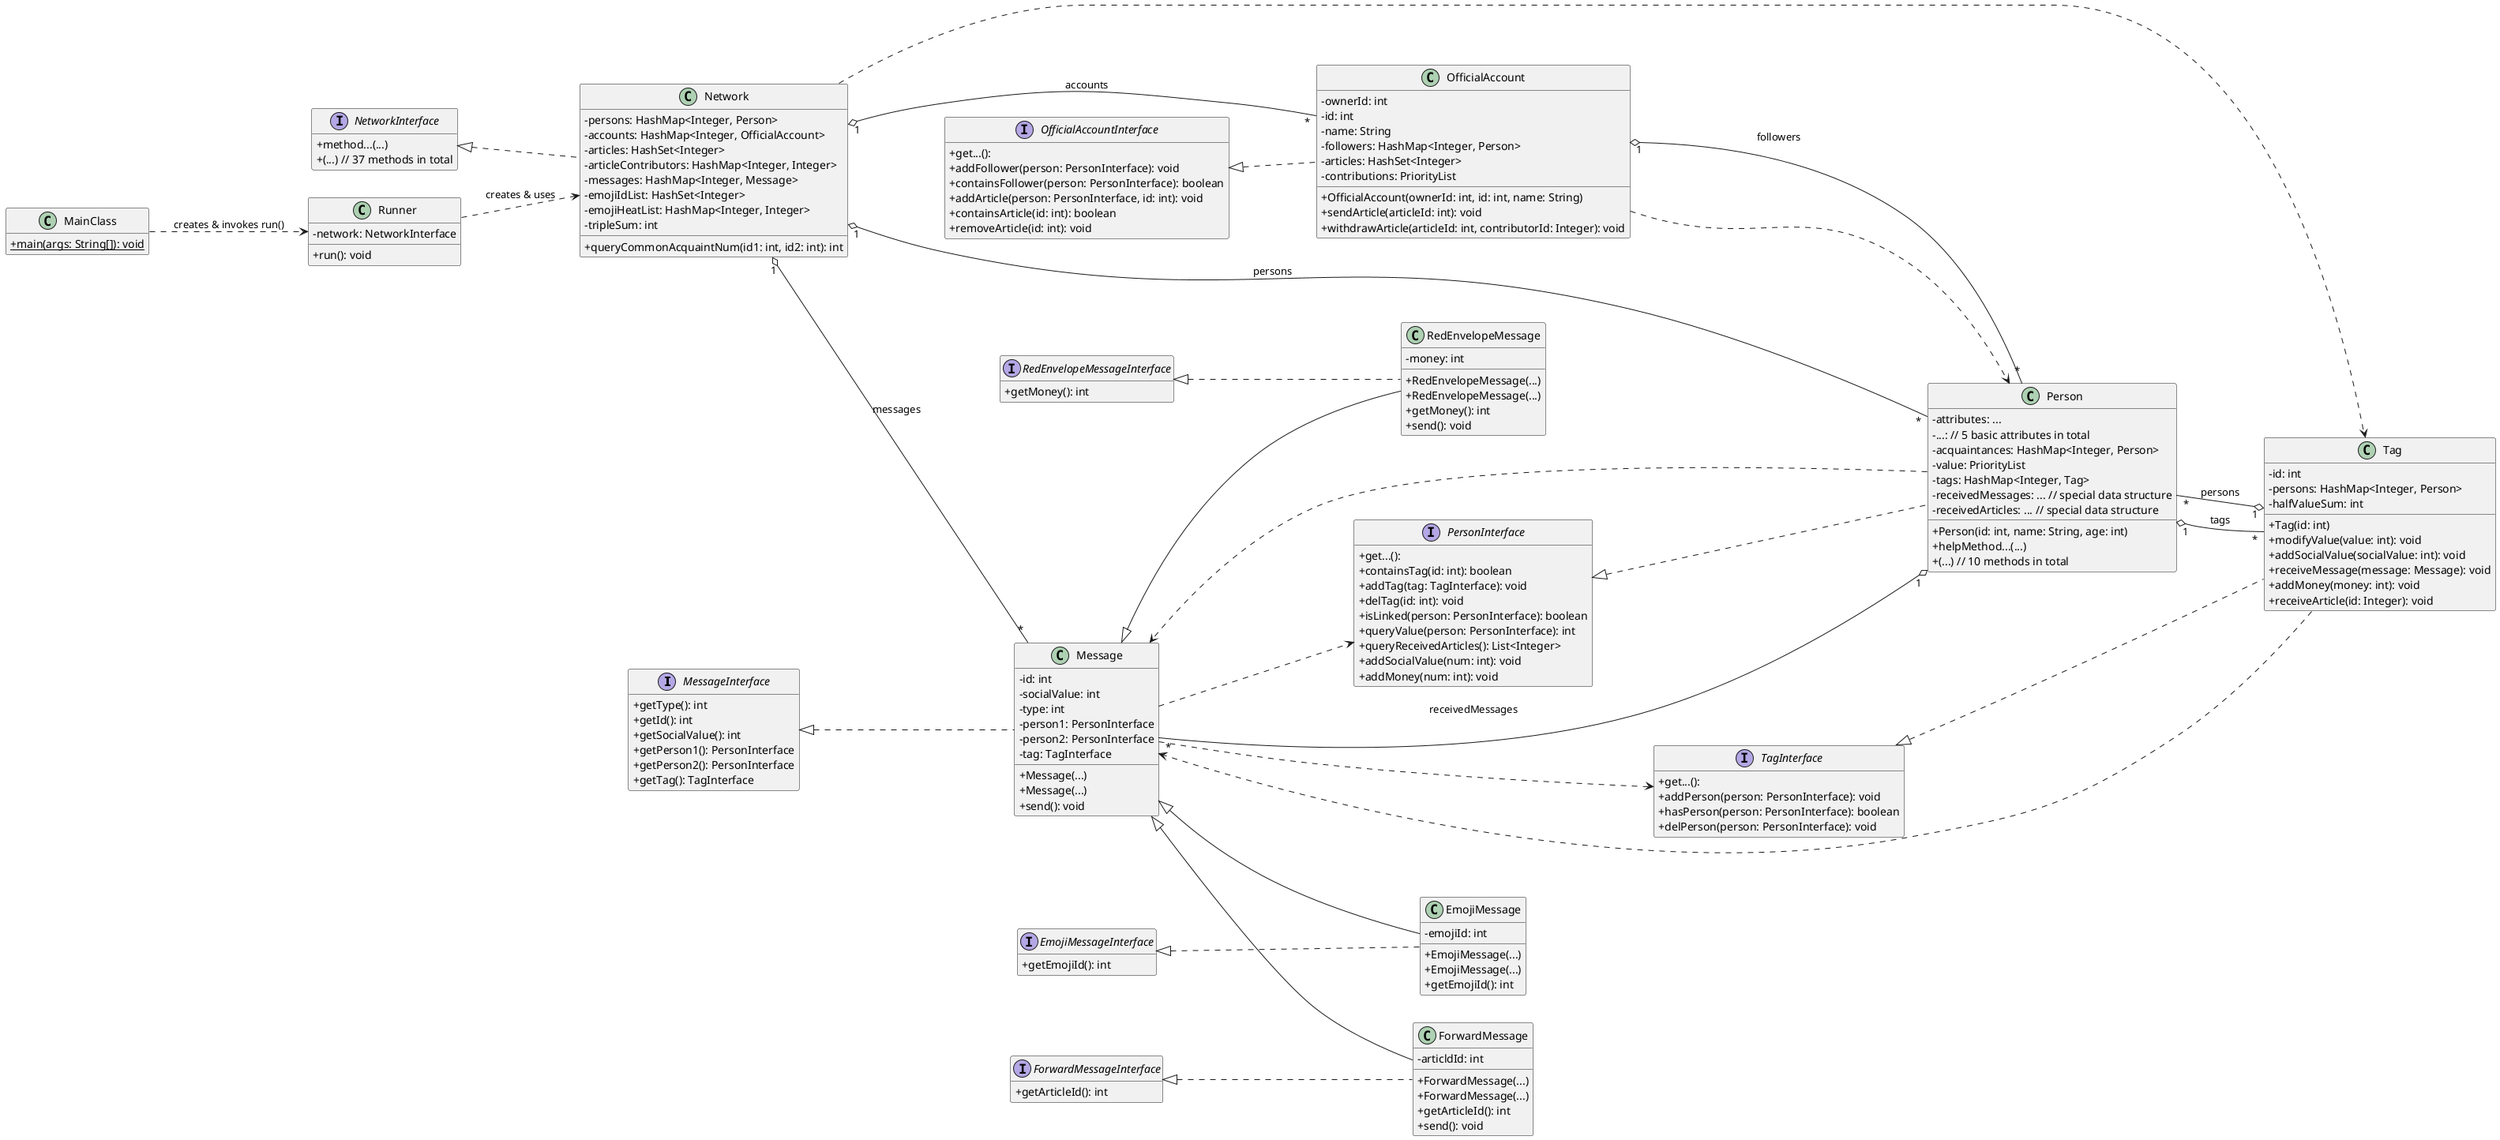 @startuml
' Settings for better layout
left to right direction
skinparam classAttributeIconSize 0
hide empty members

' --- Interfaces (from previous diagram for context) ---
interface MessageInterface {
  +getType(): int
  +getId(): int
  +getSocialValue(): int
  +getPerson1(): PersonInterface
  +getPerson2(): PersonInterface
  +getTag(): TagInterface
}

interface EmojiMessageInterface {
  +getEmojiId(): int
}

interface ForwardMessageInterface {
  +getArticleId(): int
}

interface RedEnvelopeMessageInterface {
  +getMoney(): int
}

interface PersonInterface {
  +get...():
  +containsTag(id: int): boolean
  +addTag(tag: TagInterface): void
  +delTag(id: int): void
  +isLinked(person: PersonInterface): boolean
  +queryValue(person: PersonInterface): int
  +queryReceivedArticles(): List<Integer>
  +addSocialValue(num: int): void
  +addMoney(num: int): void
}

interface TagInterface {
  +get...():
  +addPerson(person: PersonInterface): void
  +hasPerson(person: PersonInterface): boolean
  +delPerson(person: PersonInterface): void
}

interface OfficialAccountInterface {
  +get...():
  +addFollower(person: PersonInterface): void
  +containsFollower(person: PersonInterface): boolean
  +addArticle(person: PersonInterface, id: int): void
  +containsArticle(id: int): boolean
  +removeArticle(id: int): void
}

interface NetworkInterface {
  +method...(...)
  +(...) // 37 methods in total
}

' --- Concrete Classes ---
class Message implements MessageInterface {
  -id: int
  -socialValue: int
  -type: int
  -person1: PersonInterface
  -person2: PersonInterface
  -tag: TagInterface
  +Message(...)
  +Message(...)
  +send(): void
}

class EmojiMessage extends Message implements EmojiMessageInterface {
  -emojiId: int
  +EmojiMessage(...)
  +EmojiMessage(...)
  +getEmojiId(): int
}

class ForwardMessage extends Message implements ForwardMessageInterface {
  -articldId: int
  +ForwardMessage(...)
  +ForwardMessage(...)
  +getArticleId(): int
  +send(): void
}

class RedEnvelopeMessage extends Message implements RedEnvelopeMessageInterface {
  -money: int
  +RedEnvelopeMessage(...)
  +RedEnvelopeMessage(...)
  +getMoney(): int
  +send(): void
}

class Person implements PersonInterface {
  -attributes: ...
  -...: // 5 basic attributes in total
  -acquaintances: HashMap<Integer, Person>
  -value: PriorityList
  -tags: HashMap<Integer, Tag>
  -receivedMessages: ... // special data structure
  -receivedArticles: ... // special data structure
  +Person(id: int, name: String, age: int)
  +helpMethod...(...)
  +(...) // 10 methods in total
}

class Tag implements TagInterface {
  -id: int
  -persons: HashMap<Integer, Person>
  -halfValueSum: int
  +Tag(id: int)
  +modifyValue(value: int): void
  +addSocialValue(socialValue: int): void
  +receiveMessage(message: Message): void
  +addMoney(money: int): void
  +receiveArticle(id: Integer): void
}

class OfficialAccount implements OfficialAccountInterface {
  -ownerId: int
  -id: int
  -name: String
  -followers: HashMap<Integer, Person>
  -articles: HashSet<Integer>
  -contributions: PriorityList
  +OfficialAccount(ownerId: int, id: int, name: String)
  +sendArticle(articleId: int): void
  +withdrawArticle(articleId: int, contributorId: Integer): void
}

class Network implements NetworkInterface {
  -persons: HashMap<Integer, Person>
  -accounts: HashMap<Integer, OfficialAccount>
  -articles: HashSet<Integer>
  -articleContributors: HashMap<Integer, Integer>
  -messages: HashMap<Integer, Message>
  -emojiIdList: HashSet<Integer>
  -emojiHeatList: HashMap<Integer, Integer>
  -tripleSum: int
  +queryCommonAcquaintNum(id1: int, id2: int): int
}

class Runner {
  -network: NetworkInterface
  +run(): void
}

class MainClass {
  +{static} main(args: String[]): void
}

' --- Relationships ---

' Aggregation/Composition
Network "1" o-- "*" Person : persons
Network "1" o-- "*" OfficialAccount : accounts
Network "1" o-- "*" Message : messages

Person "1" o-- "*" Tag : tags
Person "1" o-- "*" Message : receivedMessages

OfficialAccount "1" o-- "*" Person : followers

Tag "1" o-- "*" Person : persons

' Association (Usage/Dependency)
Message ..> PersonInterface
Message ..> TagInterface

Network ..> Tag

Person ..> Message
Tag ..> Message
OfficialAccount ..> Person

' MainClass and Runner
MainClass ..> Runner : creates & invokes run()
Runner ..> Network : creates & uses

@enduml
